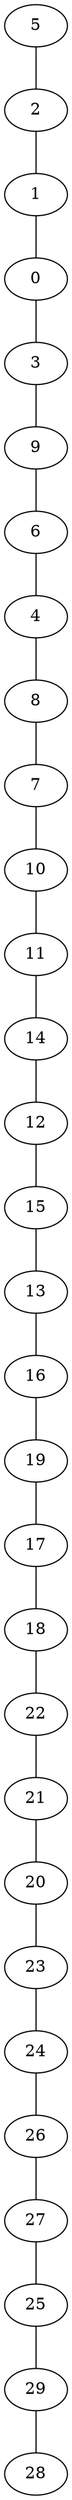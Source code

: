 graph G {
  5;
  2;
  1;
  0;
  3;
  9;
  6;
  4;
  8;
  7;
  10;
  11;
  14;
  12;
  15;
  13;
  16;
  19;
  17;
  18;
  22;
  21;
  20;
  23;
  24;
  26;
  27;
  25;
  29;
  28;
   5 -- 2;
   2 -- 1;
   1 -- 0;
   0 -- 3;
   3 -- 9;
   9 -- 6;
   6 -- 4;
   4 -- 8;
   8 -- 7;
   7 -- 10;
   10 -- 11;
   11 -- 14;
   14 -- 12;
   12 -- 15;
   15 -- 13;
   13 -- 16;
   16 -- 19;
   19 -- 17;
   17 -- 18;
   18 -- 22;
   22 -- 21;
   21 -- 20;
   20 -- 23;
   23 -- 24;
   24 -- 26;
   26 -- 27;
   27 -- 25;
   25 -- 29;
   29 -- 28;
}
